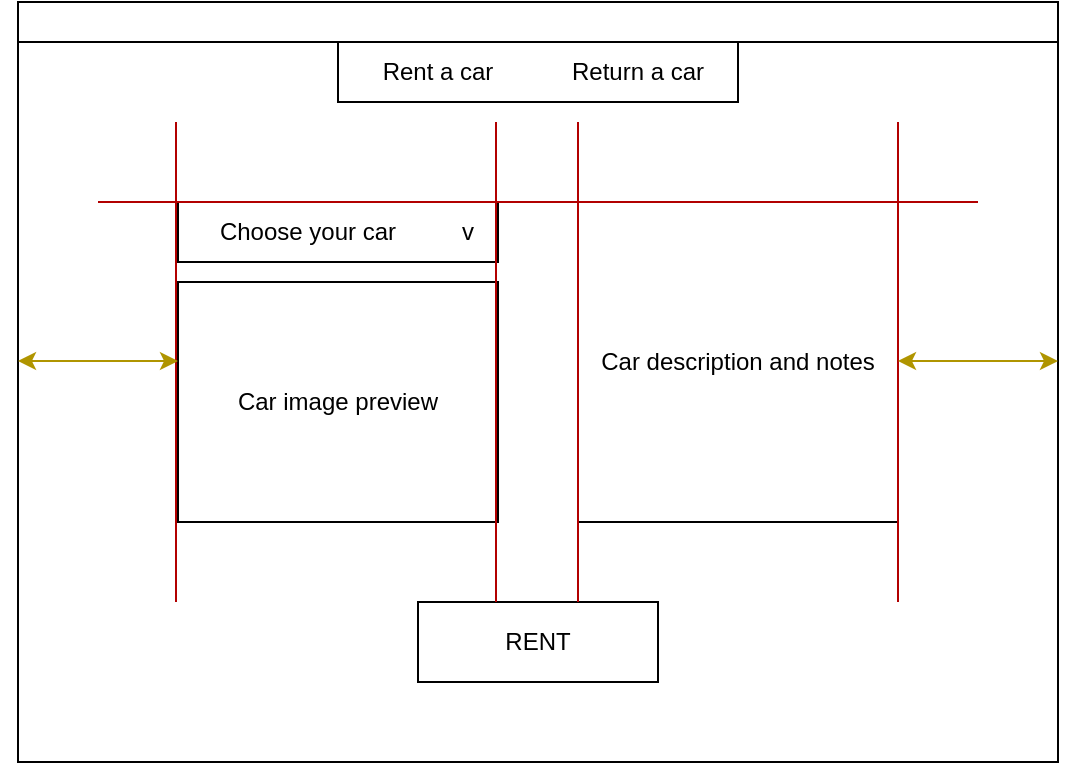 <mxfile version="13.7.9" type="device"><diagram id="cQ2_TKaWbDrXQdUtSINh" name="Pagina-1"><mxGraphModel dx="1038" dy="607" grid="1" gridSize="10" guides="1" tooltips="1" connect="1" arrows="1" fold="1" page="1" pageScale="1" pageWidth="827" pageHeight="1169" math="0" shadow="0"><root><mxCell id="0"/><mxCell id="1" parent="0"/><mxCell id="E4FWovK80mtf_fzIC8Hx-1" value="" style="rounded=0;whiteSpace=wrap;html=1;fillColor=none;" parent="1" vertex="1"><mxGeometry x="160" y="80" width="520" height="360" as="geometry"/></mxCell><mxCell id="E4FWovK80mtf_fzIC8Hx-2" value="" style="rounded=0;whiteSpace=wrap;html=1;" parent="1" vertex="1"><mxGeometry x="160" y="60" width="520" height="20" as="geometry"/></mxCell><mxCell id="E4FWovK80mtf_fzIC8Hx-5" value="" style="rounded=0;whiteSpace=wrap;html=1;fillColor=none;" parent="1" vertex="1"><mxGeometry x="320" y="80" width="200" height="30" as="geometry"/></mxCell><mxCell id="E4FWovK80mtf_fzIC8Hx-6" value="Rent a car" style="text;html=1;strokeColor=none;fillColor=none;align=center;verticalAlign=middle;whiteSpace=wrap;rounded=0;" parent="1" vertex="1"><mxGeometry x="320" y="80" width="100" height="30" as="geometry"/></mxCell><mxCell id="E4FWovK80mtf_fzIC8Hx-7" value="Return a car" style="text;html=1;strokeColor=none;fillColor=none;align=center;verticalAlign=middle;whiteSpace=wrap;rounded=0;" parent="1" vertex="1"><mxGeometry x="420" y="80" width="100" height="30" as="geometry"/></mxCell><mxCell id="E4FWovK80mtf_fzIC8Hx-8" value="" style="rounded=0;whiteSpace=wrap;html=1;fillColor=none;" parent="1" vertex="1"><mxGeometry x="240" y="160" width="160" height="30" as="geometry"/></mxCell><mxCell id="E4FWovK80mtf_fzIC8Hx-9" value="Choose your car" style="text;html=1;strokeColor=none;fillColor=none;align=center;verticalAlign=middle;whiteSpace=wrap;rounded=0;" parent="1" vertex="1"><mxGeometry x="240" y="160" width="130" height="30" as="geometry"/></mxCell><mxCell id="E4FWovK80mtf_fzIC8Hx-10" value="v" style="text;html=1;strokeColor=none;fillColor=none;align=center;verticalAlign=middle;whiteSpace=wrap;rounded=0;" parent="1" vertex="1"><mxGeometry x="370" y="160" width="30" height="30" as="geometry"/></mxCell><mxCell id="E4FWovK80mtf_fzIC8Hx-11" value="Car image preview" style="rounded=0;whiteSpace=wrap;html=1;fillColor=none;" parent="1" vertex="1"><mxGeometry x="240" y="200" width="160" height="120" as="geometry"/></mxCell><mxCell id="E4FWovK80mtf_fzIC8Hx-12" value="Car description and notes" style="rounded=0;whiteSpace=wrap;html=1;fillColor=none;" parent="1" vertex="1"><mxGeometry x="440" y="160" width="160" height="160" as="geometry"/></mxCell><mxCell id="E4FWovK80mtf_fzIC8Hx-13" value="RENT" style="rounded=0;whiteSpace=wrap;html=1;fillColor=none;" parent="1" vertex="1"><mxGeometry x="360" y="360" width="120" height="40" as="geometry"/></mxCell><mxCell id="IjlTxDrjFYp4gWOxMU8J-5" value="" style="endArrow=none;html=1;fillColor=#e51400;strokeColor=#B20000;" edge="1" parent="1"><mxGeometry width="50" height="50" relative="1" as="geometry"><mxPoint x="200" y="160" as="sourcePoint"/><mxPoint x="640" y="160" as="targetPoint"/></mxGeometry></mxCell><mxCell id="IjlTxDrjFYp4gWOxMU8J-6" value="" style="endArrow=none;html=1;fillColor=#e51400;strokeColor=#B20000;" edge="1" parent="1"><mxGeometry width="50" height="50" relative="1" as="geometry"><mxPoint x="239" y="120" as="sourcePoint"/><mxPoint x="239" y="360" as="targetPoint"/></mxGeometry></mxCell><mxCell id="IjlTxDrjFYp4gWOxMU8J-7" value="" style="endArrow=none;html=1;fillColor=#e51400;strokeColor=#B20000;" edge="1" parent="1"><mxGeometry width="50" height="50" relative="1" as="geometry"><mxPoint x="399" y="120" as="sourcePoint"/><mxPoint x="399" y="360" as="targetPoint"/></mxGeometry></mxCell><mxCell id="IjlTxDrjFYp4gWOxMU8J-8" value="" style="endArrow=none;html=1;fillColor=#e51400;strokeColor=#B20000;" edge="1" parent="1"><mxGeometry width="50" height="50" relative="1" as="geometry"><mxPoint x="440" y="120" as="sourcePoint"/><mxPoint x="440" y="360" as="targetPoint"/></mxGeometry></mxCell><mxCell id="IjlTxDrjFYp4gWOxMU8J-9" value="" style="endArrow=none;html=1;fillColor=#e51400;strokeColor=#B20000;" edge="1" parent="1"><mxGeometry width="50" height="50" relative="1" as="geometry"><mxPoint x="600" y="120" as="sourcePoint"/><mxPoint x="600" y="360" as="targetPoint"/></mxGeometry></mxCell><mxCell id="IjlTxDrjFYp4gWOxMU8J-10" value="" style="endArrow=classic;startArrow=classic;html=1;fillColor=#e3c800;strokeColor=#B09500;" edge="1" parent="1"><mxGeometry width="50" height="50" relative="1" as="geometry"><mxPoint x="160" y="239.5" as="sourcePoint"/><mxPoint x="240" y="239.5" as="targetPoint"/></mxGeometry></mxCell><mxCell id="IjlTxDrjFYp4gWOxMU8J-11" value="" style="endArrow=classic;startArrow=classic;html=1;fillColor=#e3c800;strokeColor=#B09500;" edge="1" parent="1"><mxGeometry width="50" height="50" relative="1" as="geometry"><mxPoint x="600" y="239.5" as="sourcePoint"/><mxPoint x="680" y="239.5" as="targetPoint"/></mxGeometry></mxCell></root></mxGraphModel></diagram></mxfile>
